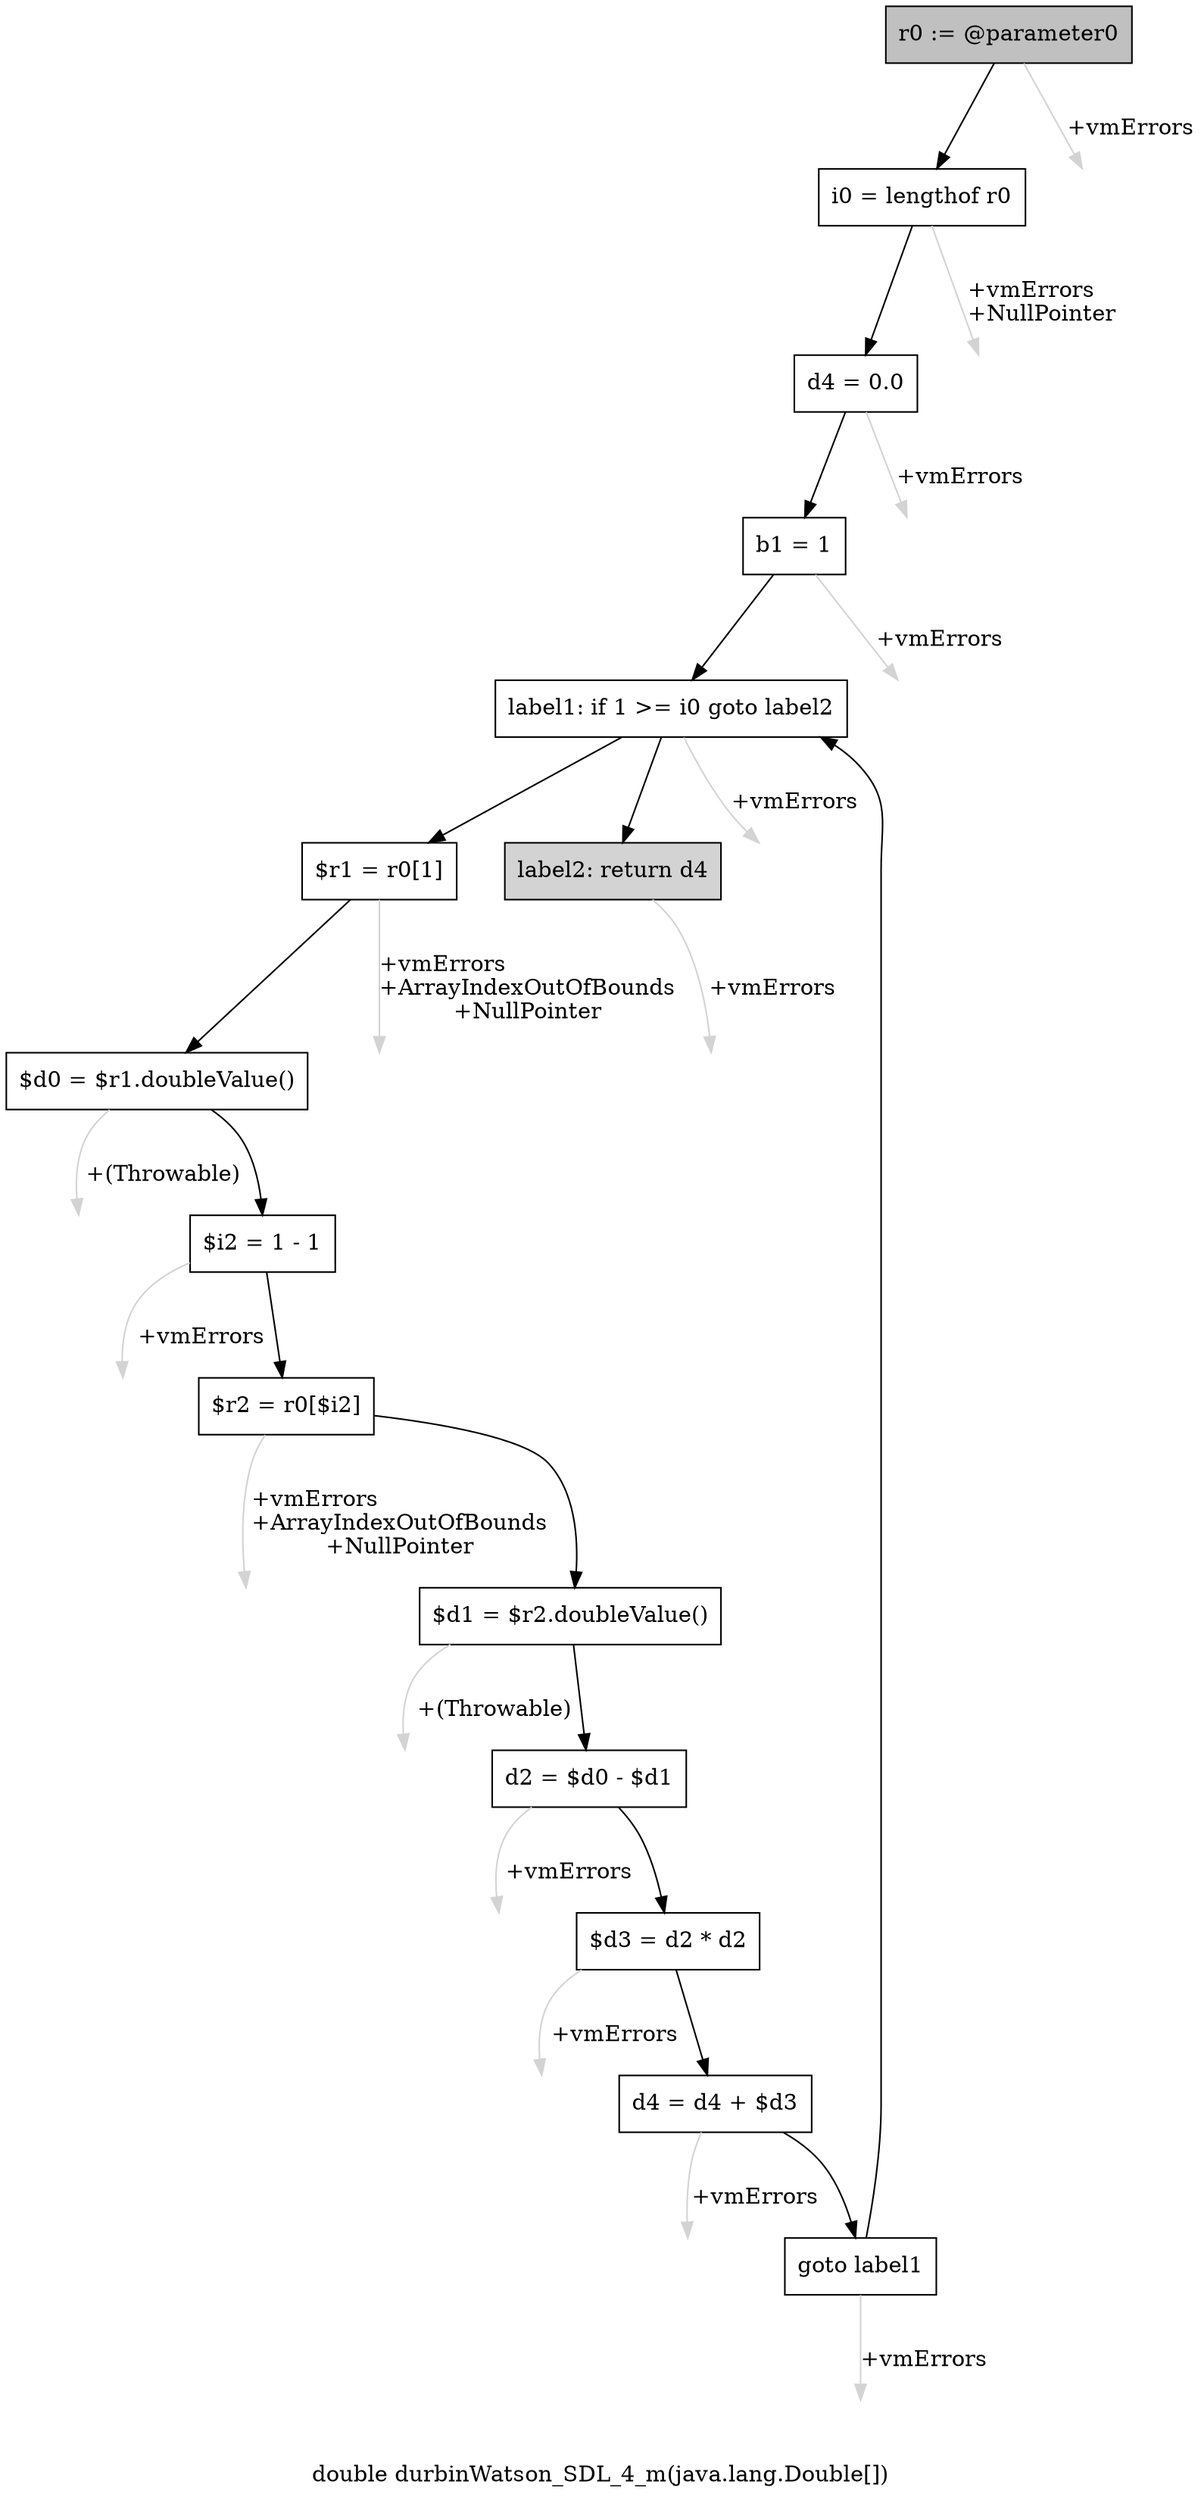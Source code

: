 digraph "double durbinWatson_SDL_4_m(java.lang.Double[])" {
    label="double durbinWatson_SDL_4_m(java.lang.Double[])";
    node [shape=box];
    "0" [style=filled,fillcolor=gray,label="r0 := @parameter0",];
    "1" [label="i0 = lengthof r0",];
    "0"->"1" [color=black,];
    "15" [style=invis,label="Esc",];
    "0"->"15" [color=lightgray,label="\l+vmErrors",];
    "2" [label="d4 = 0.0",];
    "1"->"2" [color=black,];
    "16" [style=invis,label="Esc",];
    "1"->"16" [color=lightgray,label="\l+vmErrors\l+NullPointer",];
    "3" [label="b1 = 1",];
    "2"->"3" [color=black,];
    "17" [style=invis,label="Esc",];
    "2"->"17" [color=lightgray,label="\l+vmErrors",];
    "4" [label="label1: if 1 >= i0 goto label2",];
    "3"->"4" [color=black,];
    "18" [style=invis,label="Esc",];
    "3"->"18" [color=lightgray,label="\l+vmErrors",];
    "5" [label="$r1 = r0[1]",];
    "4"->"5" [color=black,];
    "14" [style=filled,fillcolor=lightgray,label="label2: return d4",];
    "4"->"14" [color=black,];
    "19" [style=invis,label="Esc",];
    "4"->"19" [color=lightgray,label="\l+vmErrors",];
    "6" [label="$d0 = $r1.doubleValue()",];
    "5"->"6" [color=black,];
    "20" [style=invis,label="Esc",];
    "5"->"20" [color=lightgray,label="\l+vmErrors\l+ArrayIndexOutOfBounds\l+NullPointer",];
    "7" [label="$i2 = 1 - 1",];
    "6"->"7" [color=black,];
    "21" [style=invis,label="Esc",];
    "6"->"21" [color=lightgray,label="\l+(Throwable)",];
    "8" [label="$r2 = r0[$i2]",];
    "7"->"8" [color=black,];
    "22" [style=invis,label="Esc",];
    "7"->"22" [color=lightgray,label="\l+vmErrors",];
    "9" [label="$d1 = $r2.doubleValue()",];
    "8"->"9" [color=black,];
    "23" [style=invis,label="Esc",];
    "8"->"23" [color=lightgray,label="\l+vmErrors\l+ArrayIndexOutOfBounds\l+NullPointer",];
    "10" [label="d2 = $d0 - $d1",];
    "9"->"10" [color=black,];
    "24" [style=invis,label="Esc",];
    "9"->"24" [color=lightgray,label="\l+(Throwable)",];
    "11" [label="$d3 = d2 * d2",];
    "10"->"11" [color=black,];
    "25" [style=invis,label="Esc",];
    "10"->"25" [color=lightgray,label="\l+vmErrors",];
    "12" [label="d4 = d4 + $d3",];
    "11"->"12" [color=black,];
    "26" [style=invis,label="Esc",];
    "11"->"26" [color=lightgray,label="\l+vmErrors",];
    "13" [label="goto label1",];
    "12"->"13" [color=black,];
    "27" [style=invis,label="Esc",];
    "12"->"27" [color=lightgray,label="\l+vmErrors",];
    "13"->"4" [color=black,];
    "28" [style=invis,label="Esc",];
    "13"->"28" [color=lightgray,label="\l+vmErrors",];
    "29" [style=invis,label="Esc",];
    "14"->"29" [color=lightgray,label="\l+vmErrors",];
}
